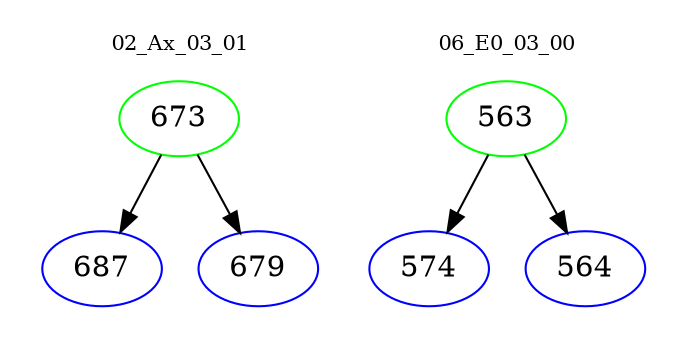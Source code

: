 digraph{
subgraph cluster_0 {
color = white
label = "02_Ax_03_01";
fontsize=10;
T0_673 [label="673", color="green"]
T0_673 -> T0_687 [color="black"]
T0_687 [label="687", color="blue"]
T0_673 -> T0_679 [color="black"]
T0_679 [label="679", color="blue"]
}
subgraph cluster_1 {
color = white
label = "06_E0_03_00";
fontsize=10;
T1_563 [label="563", color="green"]
T1_563 -> T1_574 [color="black"]
T1_574 [label="574", color="blue"]
T1_563 -> T1_564 [color="black"]
T1_564 [label="564", color="blue"]
}
}
